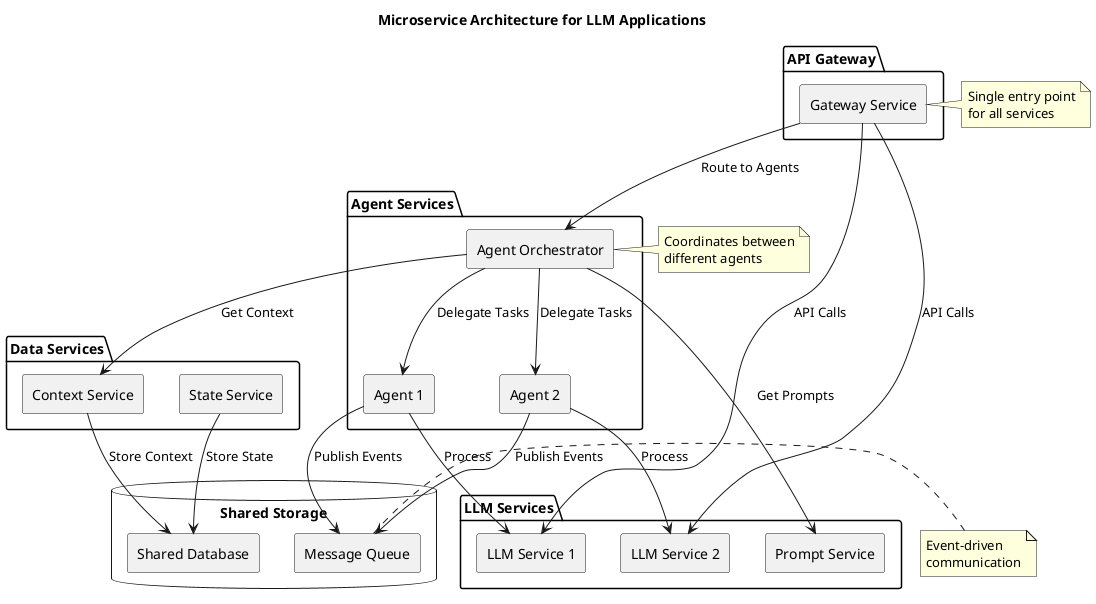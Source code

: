 @startuml Microservice Architecture

skinparam componentStyle rectangle
skinparam backgroundColor white
skinparam handwritten false

title Microservice Architecture for LLM Applications

package "API Gateway" {
    [Gateway Service] as GW
}

package "LLM Services" {
    [LLM Service 1] as LLM1
    [LLM Service 2] as LLM2
    [Prompt Service] as PS
}

package "Agent Services" {
    [Agent Orchestrator] as AO
    [Agent 1] as A1
    [Agent 2] as A2
}

package "Data Services" {
    [Context Service] as CS
    [State Service] as SS
}

database "Shared Storage" {
    [Message Queue] as MQ
    [Shared Database] as DB
}

GW --> LLM1 : "API Calls"
GW --> LLM2 : "API Calls"
GW --> AO : "Route to Agents"

AO --> A1 : "Delegate Tasks"
AO --> A2 : "Delegate Tasks"
AO --> PS : "Get Prompts"
AO --> CS : "Get Context"

A1 --> LLM1 : "Process"
A2 --> LLM2 : "Process"
A1 --> MQ : "Publish Events"
A2 --> MQ : "Publish Events"

CS --> DB : "Store Context"
SS --> DB : "Store State"

note right of GW
  Single entry point
  for all services
end note

note right of AO
  Coordinates between
  different agents
end note

note right of MQ
  Event-driven
  communication
end note

@enduml 